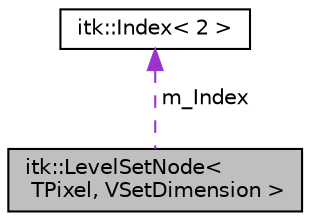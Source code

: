 digraph "itk::LevelSetNode&lt; TPixel, VSetDimension &gt;"
{
 // LATEX_PDF_SIZE
  edge [fontname="Helvetica",fontsize="10",labelfontname="Helvetica",labelfontsize="10"];
  node [fontname="Helvetica",fontsize="10",shape=record];
  Node1 [label="itk::LevelSetNode\<\l TPixel, VSetDimension \>",height=0.2,width=0.4,color="black", fillcolor="grey75", style="filled", fontcolor="black",tooltip="Represent a node in a level set."];
  Node2 -> Node1 [dir="back",color="darkorchid3",fontsize="10",style="dashed",label=" m_Index" ,fontname="Helvetica"];
  Node2 [label="itk::Index\< 2 \>",height=0.2,width=0.4,color="black", fillcolor="white", style="filled",URL="$structitk_1_1Index.html",tooltip=" "];
}
